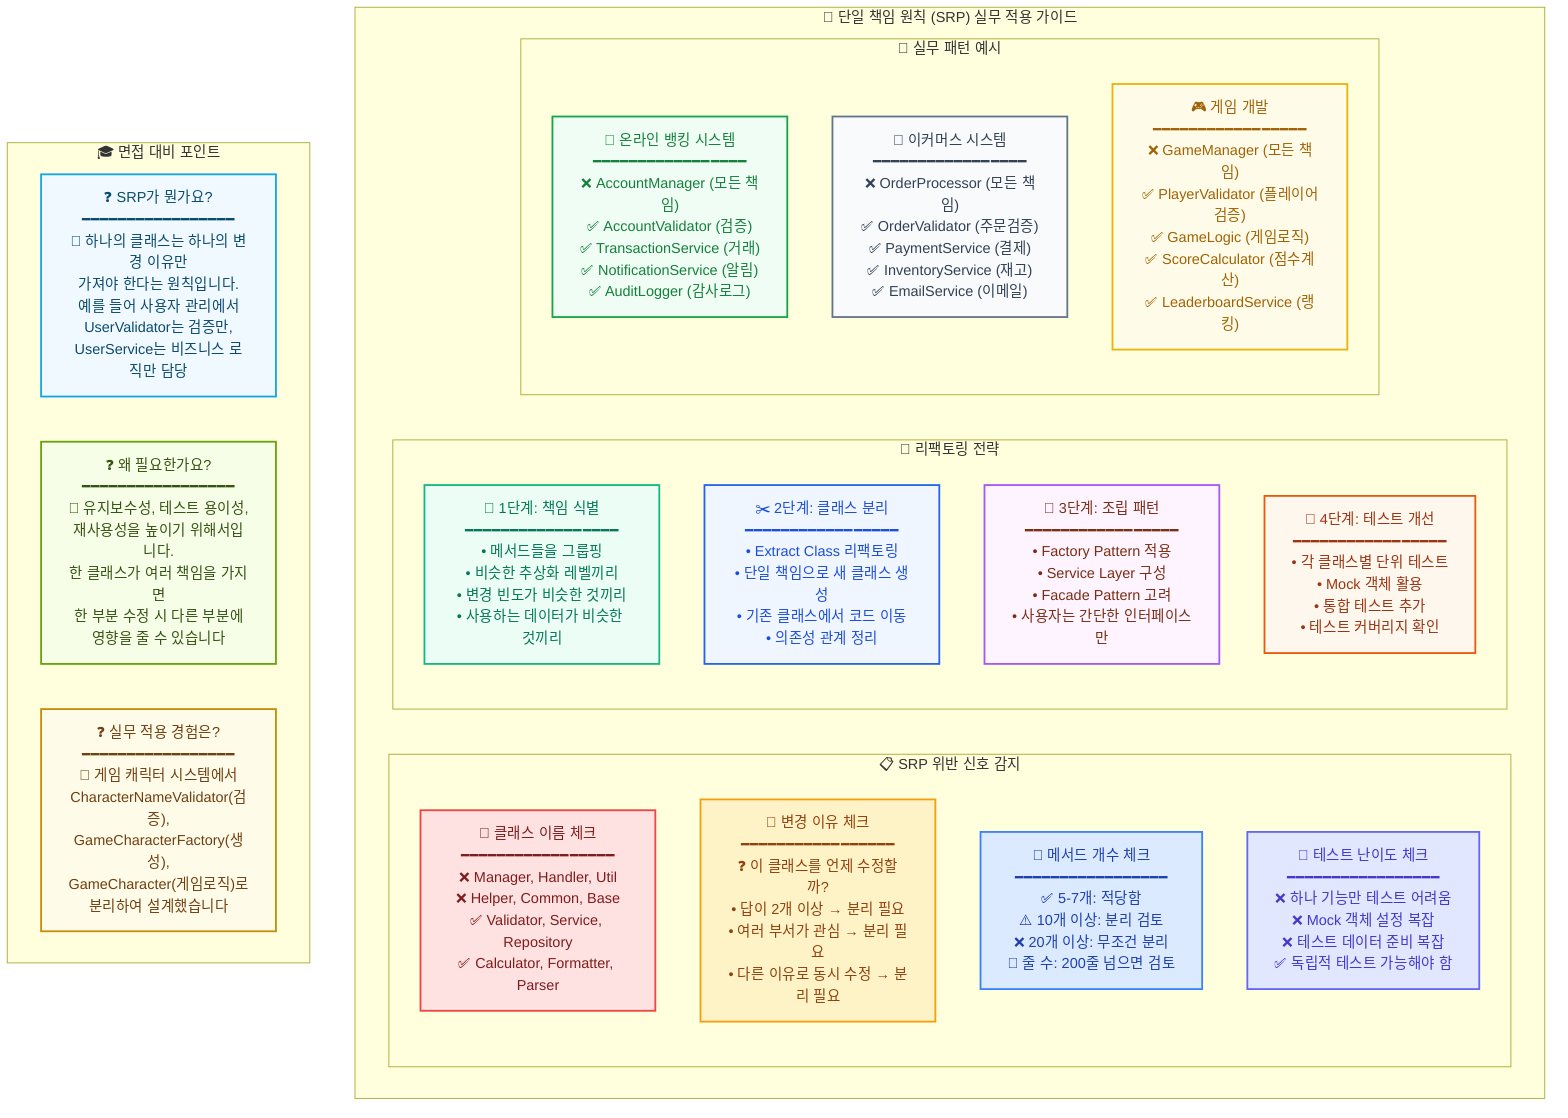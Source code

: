 graph TD
    subgraph "🎯 단일 책임 원칙 (SRP) 실무 적용 가이드"
        
        subgraph "📋 SRP 위반 신호 감지"
            Signal1["🚨 클래스 이름 체크<br/>━━━━━━━━━━━━━━━━━<br/>❌ Manager, Handler, Util<br/>❌ Helper, Common, Base<br/>✅ Validator, Service, Repository<br/>✅ Calculator, Formatter, Parser"]
            
            Signal2["🚨 변경 이유 체크<br/>━━━━━━━━━━━━━━━━━<br/>❓ 이 클래스를 언제 수정할까?<br/>• 답이 2개 이상 → 분리 필요<br/>• 여러 부서가 관심 → 분리 필요<br/>• 다른 이유로 동시 수정 → 분리 필요"]
            
            Signal3["🚨 메서드 개수 체크<br/>━━━━━━━━━━━━━━━━━<br/>✅ 5-7개: 적당함<br/>⚠️ 10개 이상: 분리 검토<br/>❌ 20개 이상: 무조건 분리<br/>📏 줄 수: 200줄 넘으면 검토"]
            
            Signal4["🚨 테스트 난이도 체크<br/>━━━━━━━━━━━━━━━━━<br/>❌ 하나 기능만 테스트 어려움<br/>❌ Mock 객체 설정 복잡<br/>❌ 테스트 데이터 준비 복잡<br/>✅ 독립적 테스트 가능해야 함"]
            
            style Signal1 fill:#fee2e2,stroke:#ef4444,stroke-width:2px,color:#7f1d1d
            style Signal2 fill:#fef3c7,stroke:#f59e0b,stroke-width:2px,color:#92400e
            style Signal3 fill:#dbeafe,stroke:#3b82f6,stroke-width:2px,color:#1e40af
            style Signal4 fill:#e0e7ff,stroke:#6366f1,stroke-width:2px,color:#4338ca
        end
        
        subgraph "🔧 리팩토링 전략"
            Strategy1["📝 1단계: 책임 식별<br/>━━━━━━━━━━━━━━━━━<br/>• 메서드들을 그룹핑<br/>• 비슷한 추상화 레벨끼리<br/>• 변경 빈도가 비슷한 것끼리<br/>• 사용하는 데이터가 비슷한 것끼리"]
            
            Strategy2["✂️ 2단계: 클래스 분리<br/>━━━━━━━━━━━━━━━━━<br/>• Extract Class 리팩토링<br/>• 단일 책임으로 새 클래스 생성<br/>• 기존 클래스에서 코드 이동<br/>• 의존성 관계 정리"]
            
            Strategy3["🔗 3단계: 조립 패턴<br/>━━━━━━━━━━━━━━━━━<br/>• Factory Pattern 적용<br/>• Service Layer 구성<br/>• Facade Pattern 고려<br/>• 사용자는 간단한 인터페이스만"]
            
            Strategy4["🧪 4단계: 테스트 개선<br/>━━━━━━━━━━━━━━━━━<br/>• 각 클래스별 단위 테스트<br/>• Mock 객체 활용<br/>• 통합 테스트 추가<br/>• 테스트 커버리지 확인"]
            
            style Strategy1 fill:#ecfdf5,stroke:#10b981,stroke-width:2px,color:#047857
            style Strategy2 fill:#eff6ff,stroke:#2563eb,stroke-width:2px,color:#1d4ed8
            style Strategy3 fill:#fdf4ff,stroke:#a855f7,stroke-width:2px,color:#7c2d12
            style Strategy4 fill:#fef7ed,stroke:#ea580c,stroke-width:2px,color:#9a3412
        end
        
        subgraph "💼 실무 패턴 예시"
            Pattern1["🏦 온라인 뱅킹 시스템<br/>━━━━━━━━━━━━━━━━━<br/>❌ AccountManager (모든 책임)<br/>✅ AccountValidator (검증)<br/>✅ TransactionService (거래)<br/>✅ NotificationService (알림)<br/>✅ AuditLogger (감사로그)"]
            
            Pattern2["🛒 이커머스 시스템<br/>━━━━━━━━━━━━━━━━━<br/>❌ OrderProcessor (모든 책임)<br/>✅ OrderValidator (주문검증)<br/>✅ PaymentService (결제)<br/>✅ InventoryService (재고)<br/>✅ EmailService (이메일)"]
            
            Pattern3["🎮 게임 개발<br/>━━━━━━━━━━━━━━━━━<br/>❌ GameManager (모든 책임)<br/>✅ PlayerValidator (플레이어검증)<br/>✅ GameLogic (게임로직)<br/>✅ ScoreCalculator (점수계산)<br/>✅ LeaderboardService (랭킹)"]
            
            style Pattern1 fill:#f0fdf4,stroke:#16a34a,stroke-width:2px,color:#15803d
            style Pattern2 fill:#f8fafc,stroke:#64748b,stroke-width:2px,color:#334155
            style Pattern3 fill:#fefce8,stroke:#eab308,stroke-width:2px,color:#a16207
        end
    end
    
    subgraph "🎓 면접 대비 포인트"
        Interview1["❓ SRP가 뭔가요?<br/>━━━━━━━━━━━━━━━━━<br/>💬 하나의 클래스는 하나의 변경 이유만<br/>가져야 한다는 원칙입니다.<br/>예를 들어 사용자 관리에서<br/>UserValidator는 검증만,<br/>UserService는 비즈니스 로직만 담당"]
        
        Interview2["❓ 왜 필요한가요?<br/>━━━━━━━━━━━━━━━━━<br/>💬 유지보수성, 테스트 용이성,<br/>재사용성을 높이기 위해서입니다.<br/>한 클래스가 여러 책임을 가지면<br/>한 부분 수정 시 다른 부분에<br/>영향을 줄 수 있습니다"]
        
        Interview3["❓ 실무 적용 경험은?<br/>━━━━━━━━━━━━━━━━━<br/>💬 게임 캐릭터 시스템에서<br/>CharacterNameValidator(검증),<br/>GameCharacterFactory(생성),<br/>GameCharacter(게임로직)로<br/>분리하여 설계했습니다"]
        
        style Interview1 fill:#f0f9ff,stroke:#0ea5e9,stroke-width:2px,color:#0c4a6e
        style Interview2 fill:#f7fee7,stroke:#65a30d,stroke-width:2px,color:#365314
        style Interview3 fill:#fefce8,stroke:#ca8a04,stroke-width:2px,color:#713f12
    end